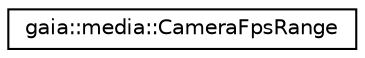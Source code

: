 digraph G
{
  edge [fontname="Helvetica",fontsize="10",labelfontname="Helvetica",labelfontsize="10"];
  node [fontname="Helvetica",fontsize="10",shape=record];
  rankdir=LR;
  Node1 [label="gaia::media::CameraFpsRange",height=0.2,width=0.4,color="black", fillcolor="white", style="filled",URL="$d9/d30/classgaia_1_1media_1_1_camera_fps_range.html"];
}
